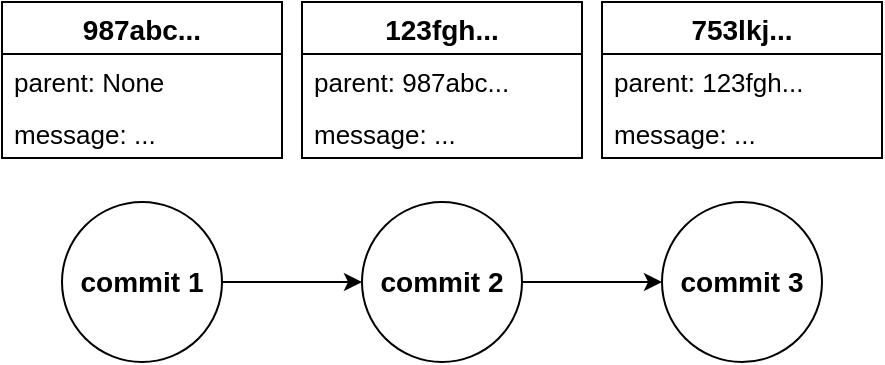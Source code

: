 <mxfile version="14.7.2" type="device" pages="2"><diagram id="SClwGKfAHTT7vGuc42nN" name="committing"><mxGraphModel dx="1422" dy="800" grid="1" gridSize="10" guides="1" tooltips="1" connect="1" arrows="1" fold="1" page="1" pageScale="1" pageWidth="827" pageHeight="1169" math="0" shadow="0"><root><mxCell id="0"/><mxCell id="1" parent="0"/><mxCell id="i9_RXICotPtbBxali_8a-3" value="" style="edgeStyle=orthogonalEdgeStyle;rounded=0;orthogonalLoop=1;jettySize=auto;html=1;fontStyle=1;fontSize=14;" edge="1" parent="1" source="i9_RXICotPtbBxali_8a-1" target="i9_RXICotPtbBxali_8a-2"><mxGeometry relative="1" as="geometry"/></mxCell><mxCell id="i9_RXICotPtbBxali_8a-1" value="commit 1" style="ellipse;whiteSpace=wrap;html=1;aspect=fixed;fontStyle=1;fontSize=14;" vertex="1" parent="1"><mxGeometry x="224" y="310" width="80" height="80" as="geometry"/></mxCell><mxCell id="i9_RXICotPtbBxali_8a-5" value="" style="edgeStyle=orthogonalEdgeStyle;rounded=0;orthogonalLoop=1;jettySize=auto;html=1;fontStyle=1;fontSize=14;" edge="1" parent="1" source="i9_RXICotPtbBxali_8a-2" target="i9_RXICotPtbBxali_8a-4"><mxGeometry relative="1" as="geometry"/></mxCell><mxCell id="i9_RXICotPtbBxali_8a-2" value="commit 2" style="ellipse;whiteSpace=wrap;html=1;aspect=fixed;fontStyle=1;fontSize=14;" vertex="1" parent="1"><mxGeometry x="374" y="310" width="80" height="80" as="geometry"/></mxCell><mxCell id="i9_RXICotPtbBxali_8a-4" value="commit 3" style="ellipse;whiteSpace=wrap;html=1;aspect=fixed;fontStyle=1;fontSize=14;" vertex="1" parent="1"><mxGeometry x="524" y="310" width="80" height="80" as="geometry"/></mxCell><mxCell id="i9_RXICotPtbBxali_8a-6" value="987abc..." style="swimlane;fontStyle=1;childLayout=stackLayout;horizontal=1;startSize=26;horizontalStack=0;resizeParent=1;resizeParentMax=0;resizeLast=0;collapsible=1;marginBottom=0;fontSize=14;" vertex="1" parent="1"><mxGeometry x="194" y="210" width="140" height="78" as="geometry"><mxRectangle x="194" y="210" width="80" height="26" as="alternateBounds"/></mxGeometry></mxCell><mxCell id="i9_RXICotPtbBxali_8a-7" value="parent: None" style="text;strokeColor=none;fillColor=none;align=left;verticalAlign=top;spacingLeft=4;spacingRight=4;overflow=hidden;rotatable=0;points=[[0,0.5],[1,0.5]];portConstraint=eastwest;fontSize=13;" vertex="1" parent="i9_RXICotPtbBxali_8a-6"><mxGeometry y="26" width="140" height="26" as="geometry"/></mxCell><mxCell id="i9_RXICotPtbBxali_8a-8" value="message: ..." style="text;strokeColor=none;fillColor=none;align=left;verticalAlign=top;spacingLeft=4;spacingRight=4;overflow=hidden;rotatable=0;points=[[0,0.5],[1,0.5]];portConstraint=eastwest;fontSize=13;" vertex="1" parent="i9_RXICotPtbBxali_8a-6"><mxGeometry y="52" width="140" height="26" as="geometry"/></mxCell><mxCell id="i9_RXICotPtbBxali_8a-10" value="123fgh..." style="swimlane;fontStyle=1;childLayout=stackLayout;horizontal=1;startSize=26;horizontalStack=0;resizeParent=1;resizeParentMax=0;resizeLast=0;collapsible=1;marginBottom=0;fontSize=14;" vertex="1" parent="1"><mxGeometry x="344" y="210" width="140" height="78" as="geometry"/></mxCell><mxCell id="i9_RXICotPtbBxali_8a-11" value="parent: 987abc..." style="text;strokeColor=none;fillColor=none;align=left;verticalAlign=top;spacingLeft=4;spacingRight=4;overflow=hidden;rotatable=0;points=[[0,0.5],[1,0.5]];portConstraint=eastwest;fontSize=13;" vertex="1" parent="i9_RXICotPtbBxali_8a-10"><mxGeometry y="26" width="140" height="26" as="geometry"/></mxCell><mxCell id="i9_RXICotPtbBxali_8a-12" value="message: ..." style="text;strokeColor=none;fillColor=none;align=left;verticalAlign=top;spacingLeft=4;spacingRight=4;overflow=hidden;rotatable=0;points=[[0,0.5],[1,0.5]];portConstraint=eastwest;fontSize=13;" vertex="1" parent="i9_RXICotPtbBxali_8a-10"><mxGeometry y="52" width="140" height="26" as="geometry"/></mxCell><mxCell id="i9_RXICotPtbBxali_8a-14" value="753lkj..." style="swimlane;fontStyle=1;childLayout=stackLayout;horizontal=1;startSize=26;horizontalStack=0;resizeParent=1;resizeParentMax=0;resizeLast=0;collapsible=1;marginBottom=0;fontSize=14;" vertex="1" parent="1"><mxGeometry x="494" y="210" width="140" height="78" as="geometry"/></mxCell><mxCell id="i9_RXICotPtbBxali_8a-15" value="parent: 123fgh..." style="text;strokeColor=none;fillColor=none;align=left;verticalAlign=top;spacingLeft=4;spacingRight=4;overflow=hidden;rotatable=0;points=[[0,0.5],[1,0.5]];portConstraint=eastwest;fontSize=13;" vertex="1" parent="i9_RXICotPtbBxali_8a-14"><mxGeometry y="26" width="140" height="26" as="geometry"/></mxCell><mxCell id="i9_RXICotPtbBxali_8a-16" value="message: ..." style="text;strokeColor=none;fillColor=none;align=left;verticalAlign=top;spacingLeft=4;spacingRight=4;overflow=hidden;rotatable=0;points=[[0,0.5],[1,0.5]];portConstraint=eastwest;fontSize=13;" vertex="1" parent="i9_RXICotPtbBxali_8a-14"><mxGeometry y="52" width="140" height="26" as="geometry"/></mxCell></root></mxGraphModel></diagram><diagram id="03S3-GfHCcgyJgjBFV5i" name="branching"><mxGraphModel dx="1422" dy="800" grid="1" gridSize="10" guides="1" tooltips="1" connect="1" arrows="1" fold="1" page="1" pageScale="1" pageWidth="827" pageHeight="1169" math="0" shadow="0"><root><mxCell id="I8-8x_2T_bso_yLSr78j-0"/><mxCell id="I8-8x_2T_bso_yLSr78j-1" parent="I8-8x_2T_bso_yLSr78j-0"/><mxCell id="fBw7XlTWCjaHjksOkHPH-7" value="" style="edgeStyle=orthogonalEdgeStyle;rounded=0;orthogonalLoop=1;jettySize=auto;html=1;fontSize=14;" edge="1" parent="I8-8x_2T_bso_yLSr78j-1" source="RHvD3oyxxfZZr3biryMQ-0" target="fBw7XlTWCjaHjksOkHPH-4"><mxGeometry relative="1" as="geometry"/></mxCell><mxCell id="RHvD3oyxxfZZr3biryMQ-0" value="commit 1" style="ellipse;whiteSpace=wrap;html=1;aspect=fixed;fontSize=14;" vertex="1" parent="I8-8x_2T_bso_yLSr78j-1"><mxGeometry x="40" y="290" width="80" height="80" as="geometry"/></mxCell><mxCell id="fBw7XlTWCjaHjksOkHPH-15" value="" style="edgeStyle=orthogonalEdgeStyle;rounded=0;orthogonalLoop=1;jettySize=auto;html=1;fontSize=14;" edge="1" parent="I8-8x_2T_bso_yLSr78j-1" source="fBw7XlTWCjaHjksOkHPH-0" target="fBw7XlTWCjaHjksOkHPH-1"><mxGeometry relative="1" as="geometry"/></mxCell><mxCell id="fBw7XlTWCjaHjksOkHPH-0" value="commit 3" style="ellipse;whiteSpace=wrap;html=1;aspect=fixed;fontSize=14;" vertex="1" parent="I8-8x_2T_bso_yLSr78j-1"><mxGeometry x="280" y="180" width="80" height="80" as="geometry"/></mxCell><mxCell id="fBw7XlTWCjaHjksOkHPH-18" style="edgeStyle=orthogonalEdgeStyle;rounded=0;orthogonalLoop=1;jettySize=auto;html=1;entryX=0.5;entryY=0;entryDx=0;entryDy=0;fontSize=14;" edge="1" parent="I8-8x_2T_bso_yLSr78j-1" source="fBw7XlTWCjaHjksOkHPH-1" target="fBw7XlTWCjaHjksOkHPH-6"><mxGeometry relative="1" as="geometry"/></mxCell><mxCell id="fBw7XlTWCjaHjksOkHPH-1" value="commit 4" style="ellipse;whiteSpace=wrap;html=1;aspect=fixed;fontSize=14;" vertex="1" parent="I8-8x_2T_bso_yLSr78j-1"><mxGeometry x="400" y="180" width="80" height="80" as="geometry"/></mxCell><mxCell id="fBw7XlTWCjaHjksOkHPH-14" value="" style="edgeStyle=orthogonalEdgeStyle;rounded=0;orthogonalLoop=1;jettySize=auto;html=1;fontSize=14;" edge="1" parent="I8-8x_2T_bso_yLSr78j-1" source="fBw7XlTWCjaHjksOkHPH-2" target="fBw7XlTWCjaHjksOkHPH-3"><mxGeometry relative="1" as="geometry"/></mxCell><mxCell id="fBw7XlTWCjaHjksOkHPH-2" value="commit 5" style="ellipse;whiteSpace=wrap;html=1;aspect=fixed;fontSize=14;" vertex="1" parent="I8-8x_2T_bso_yLSr78j-1"><mxGeometry x="280" y="400" width="80" height="80" as="geometry"/></mxCell><mxCell id="fBw7XlTWCjaHjksOkHPH-17" style="edgeStyle=orthogonalEdgeStyle;rounded=0;orthogonalLoop=1;jettySize=auto;html=1;entryX=0.5;entryY=1;entryDx=0;entryDy=0;fontSize=14;" edge="1" parent="I8-8x_2T_bso_yLSr78j-1" source="fBw7XlTWCjaHjksOkHPH-3" target="fBw7XlTWCjaHjksOkHPH-6"><mxGeometry relative="1" as="geometry"/></mxCell><mxCell id="fBw7XlTWCjaHjksOkHPH-3" value="commit 6" style="ellipse;whiteSpace=wrap;html=1;aspect=fixed;fontSize=14;" vertex="1" parent="I8-8x_2T_bso_yLSr78j-1"><mxGeometry x="400" y="400" width="80" height="80" as="geometry"/></mxCell><mxCell id="fBw7XlTWCjaHjksOkHPH-9" value="" style="edgeStyle=orthogonalEdgeStyle;rounded=0;orthogonalLoop=1;jettySize=auto;html=1;fontSize=14;entryX=0;entryY=0.5;entryDx=0;entryDy=0;" edge="1" parent="I8-8x_2T_bso_yLSr78j-1" source="fBw7XlTWCjaHjksOkHPH-4" target="fBw7XlTWCjaHjksOkHPH-5"><mxGeometry relative="1" as="geometry"><mxPoint x="320" y="330" as="targetPoint"/></mxGeometry></mxCell><mxCell id="fBw7XlTWCjaHjksOkHPH-12" style="edgeStyle=orthogonalEdgeStyle;rounded=0;orthogonalLoop=1;jettySize=auto;html=1;entryX=0;entryY=0.5;entryDx=0;entryDy=0;fontSize=14;" edge="1" parent="I8-8x_2T_bso_yLSr78j-1" source="fBw7XlTWCjaHjksOkHPH-4" target="fBw7XlTWCjaHjksOkHPH-0"><mxGeometry relative="1" as="geometry"><Array as="points"><mxPoint x="200" y="220"/></Array></mxGeometry></mxCell><mxCell id="fBw7XlTWCjaHjksOkHPH-13" style="edgeStyle=orthogonalEdgeStyle;rounded=0;orthogonalLoop=1;jettySize=auto;html=1;exitX=0.5;exitY=1;exitDx=0;exitDy=0;entryX=0;entryY=0.5;entryDx=0;entryDy=0;fontSize=14;" edge="1" parent="I8-8x_2T_bso_yLSr78j-1" source="fBw7XlTWCjaHjksOkHPH-4" target="fBw7XlTWCjaHjksOkHPH-2"><mxGeometry relative="1" as="geometry"/></mxCell><mxCell id="fBw7XlTWCjaHjksOkHPH-4" value="commit 2" style="ellipse;whiteSpace=wrap;html=1;aspect=fixed;fontSize=14;" vertex="1" parent="I8-8x_2T_bso_yLSr78j-1"><mxGeometry x="160" y="290" width="80" height="80" as="geometry"/></mxCell><mxCell id="fBw7XlTWCjaHjksOkHPH-16" value="" style="edgeStyle=orthogonalEdgeStyle;rounded=0;orthogonalLoop=1;jettySize=auto;html=1;fontSize=14;" edge="1" parent="I8-8x_2T_bso_yLSr78j-1" source="fBw7XlTWCjaHjksOkHPH-5" target="fBw7XlTWCjaHjksOkHPH-6"><mxGeometry relative="1" as="geometry"/></mxCell><mxCell id="fBw7XlTWCjaHjksOkHPH-5" value="commit 7" style="ellipse;whiteSpace=wrap;html=1;aspect=fixed;fontSize=14;" vertex="1" parent="I8-8x_2T_bso_yLSr78j-1"><mxGeometry x="400" y="290" width="80" height="80" as="geometry"/></mxCell><mxCell id="fBw7XlTWCjaHjksOkHPH-6" value="commit 8" style="ellipse;whiteSpace=wrap;html=1;aspect=fixed;fontSize=14;" vertex="1" parent="I8-8x_2T_bso_yLSr78j-1"><mxGeometry x="520" y="290" width="80" height="80" as="geometry"/></mxCell><mxCell id="fBw7XlTWCjaHjksOkHPH-19" value="" style="endArrow=classic;html=1;fontSize=14;" edge="1" parent="I8-8x_2T_bso_yLSr78j-1"><mxGeometry width="50" height="50" relative="1" as="geometry"><mxPoint x="150" y="490" as="sourcePoint"/><mxPoint x="200" y="440" as="targetPoint"/></mxGeometry></mxCell><mxCell id="fBw7XlTWCjaHjksOkHPH-20" value="&lt;b style=&quot;font-size: 16px&quot;&gt;branching&lt;/b&gt;" style="text;html=1;strokeColor=none;fillColor=none;align=center;verticalAlign=middle;whiteSpace=wrap;rounded=0;fontSize=16;fontColor=#FF0505;" vertex="1" parent="I8-8x_2T_bso_yLSr78j-1"><mxGeometry x="80" y="480" width="40" height="20" as="geometry"/></mxCell><mxCell id="tBRi5J7TDk22VKTvmWJV-0" value="&lt;b style=&quot;font-size: 16px;&quot;&gt;merging&lt;br style=&quot;font-size: 16px;&quot;&gt;&lt;/b&gt;" style="text;html=1;strokeColor=none;fillColor=none;align=center;verticalAlign=middle;whiteSpace=wrap;rounded=0;fontSize=16;fontColor=#FF0505;" vertex="1" parent="I8-8x_2T_bso_yLSr78j-1"><mxGeometry x="490" y="490" width="40" height="20" as="geometry"/></mxCell><mxCell id="tBRi5J7TDk22VKTvmWJV-1" value="" style="endArrow=classic;html=1;fontSize=14;" edge="1" parent="I8-8x_2T_bso_yLSr78j-1"><mxGeometry width="50" height="50" relative="1" as="geometry"><mxPoint x="550" y="500" as="sourcePoint"/><mxPoint x="560" y="440" as="targetPoint"/><Array as="points"><mxPoint x="600" y="480"/></Array></mxGeometry></mxCell></root></mxGraphModel></diagram></mxfile>